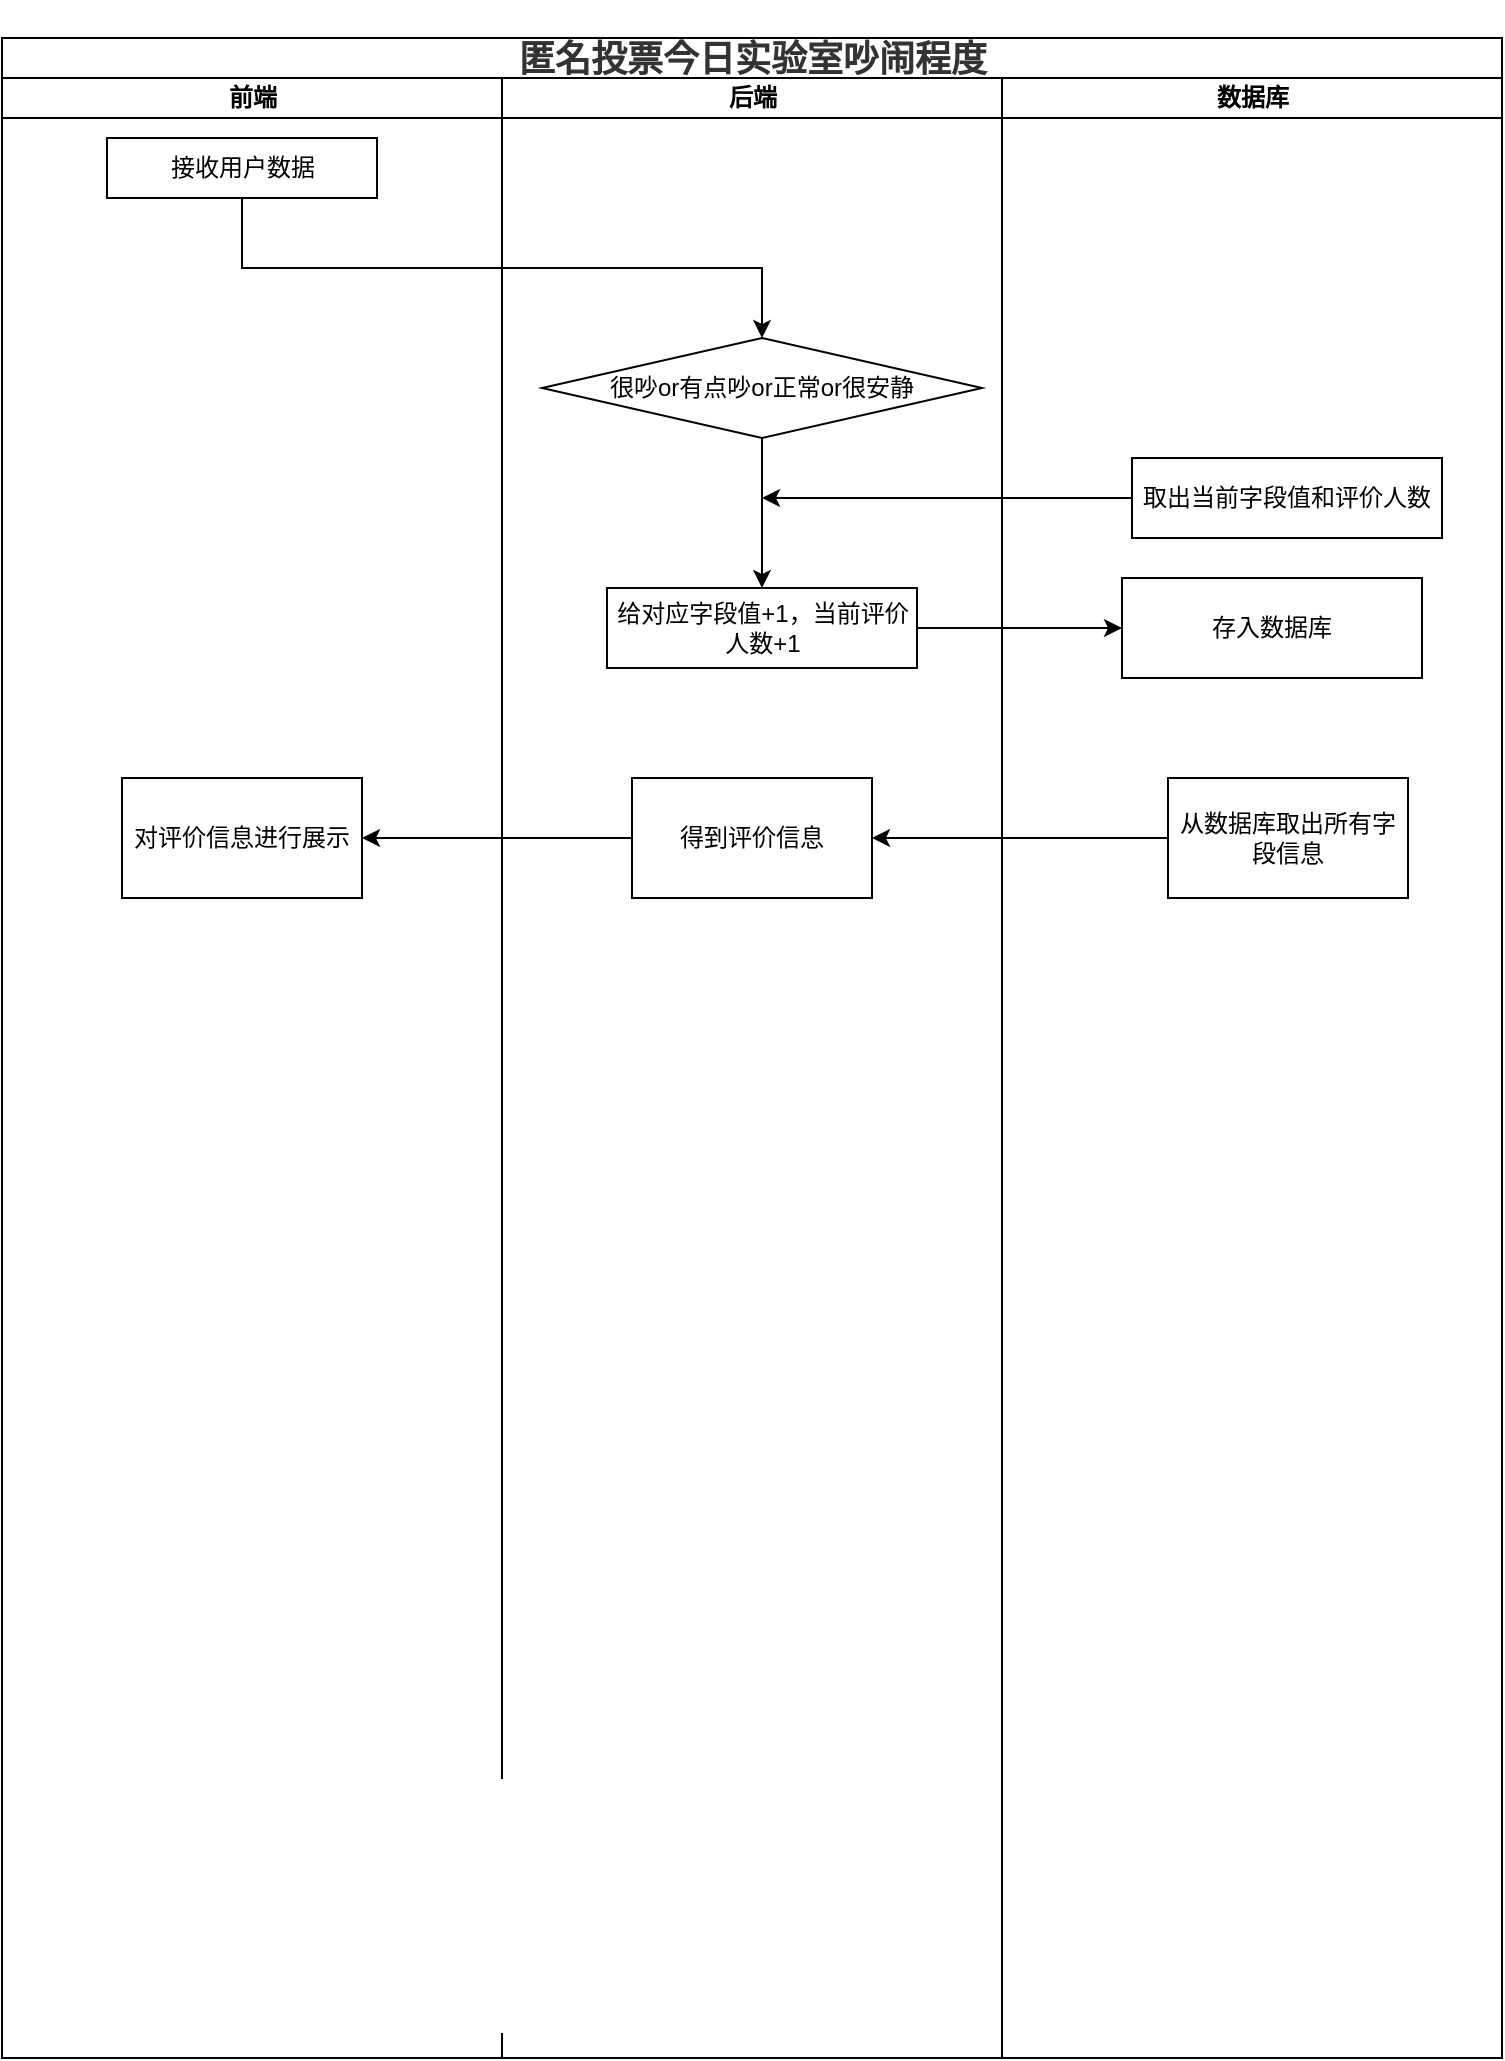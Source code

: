 <mxfile version="15.8.4" type="device"><diagram id="5EaRkabFz--hUtyBiqrp" name="第 1 页"><mxGraphModel dx="1038" dy="641" grid="1" gridSize="10" guides="1" tooltips="1" connect="1" arrows="1" fold="1" page="1" pageScale="1" pageWidth="827" pageHeight="1169" math="0" shadow="0"><root><mxCell id="0"/><mxCell id="1" parent="0"/><mxCell id="VgtPzmf6rai8Y5f51-h_-1" value="&lt;h3 class=&quot;md-end-block md-heading md-focus&quot; style=&quot;box-sizing: border-box ; font-size: 1.5em ; margin-top: 1rem ; margin-bottom: 1rem ; position: relative ; line-height: 1.43 ; cursor: text ; color: rgb(51 , 51 , 51) ; font-family: &amp;#34;open sans&amp;#34; , &amp;#34;clear sans&amp;#34; , &amp;#34;helvetica neue&amp;#34; , &amp;#34;helvetica&amp;#34; , &amp;#34;arial&amp;#34; , &amp;#34;segoe ui emoji&amp;#34; , sans-serif&quot;&gt;&lt;span class=&quot;md-plain md-expand&quot; style=&quot;box-sizing: border-box&quot;&gt;匿名投票今日实验室吵闹程度&lt;/span&gt;&lt;/h3&gt;" style="swimlane;html=1;childLayout=stackLayout;startSize=20;rounded=0;shadow=0;comic=0;labelBackgroundColor=none;strokeWidth=1;fontFamily=Verdana;fontSize=12;align=center;" vertex="1" parent="1"><mxGeometry x="30" y="80" width="750" height="1010" as="geometry"/></mxCell><mxCell id="VgtPzmf6rai8Y5f51-h_-2" value="前端" style="swimlane;html=1;startSize=20;" vertex="1" parent="VgtPzmf6rai8Y5f51-h_-1"><mxGeometry y="20" width="250" height="990" as="geometry"/></mxCell><mxCell id="VgtPzmf6rai8Y5f51-h_-3" value="接收用户数据" style="rounded=0;whiteSpace=wrap;html=1;" vertex="1" parent="VgtPzmf6rai8Y5f51-h_-2"><mxGeometry x="52.5" y="30" width="135" height="30" as="geometry"/></mxCell><mxCell id="VgtPzmf6rai8Y5f51-h_-33" value="对评价信息进行展示" style="rounded=0;whiteSpace=wrap;html=1;" vertex="1" parent="VgtPzmf6rai8Y5f51-h_-2"><mxGeometry x="60" y="350" width="120" height="60" as="geometry"/></mxCell><mxCell id="VgtPzmf6rai8Y5f51-h_-5" value="后端" style="swimlane;html=1;startSize=20;" vertex="1" parent="VgtPzmf6rai8Y5f51-h_-1"><mxGeometry x="250" y="20" width="250" height="990" as="geometry"/></mxCell><mxCell id="VgtPzmf6rai8Y5f51-h_-27" style="edgeStyle=orthogonalEdgeStyle;rounded=0;orthogonalLoop=1;jettySize=auto;html=1;exitX=0.5;exitY=1;exitDx=0;exitDy=0;" edge="1" parent="VgtPzmf6rai8Y5f51-h_-5" source="VgtPzmf6rai8Y5f51-h_-9" target="VgtPzmf6rai8Y5f51-h_-25"><mxGeometry relative="1" as="geometry"/></mxCell><mxCell id="VgtPzmf6rai8Y5f51-h_-9" value="很吵or有点吵or正常or很安静" style="rhombus;whiteSpace=wrap;html=1;" vertex="1" parent="VgtPzmf6rai8Y5f51-h_-5"><mxGeometry x="20" y="130" width="220" height="50" as="geometry"/></mxCell><mxCell id="VgtPzmf6rai8Y5f51-h_-25" value="给对应字段值+1，当前评价人数+1" style="rounded=0;whiteSpace=wrap;html=1;" vertex="1" parent="VgtPzmf6rai8Y5f51-h_-5"><mxGeometry x="52.5" y="255" width="155" height="40" as="geometry"/></mxCell><mxCell id="VgtPzmf6rai8Y5f51-h_-31" value="得到评价信息" style="rounded=0;whiteSpace=wrap;html=1;" vertex="1" parent="VgtPzmf6rai8Y5f51-h_-5"><mxGeometry x="65" y="350" width="120" height="60" as="geometry"/></mxCell><mxCell id="VgtPzmf6rai8Y5f51-h_-13" value="数据库" style="swimlane;html=1;startSize=20;" vertex="1" parent="VgtPzmf6rai8Y5f51-h_-1"><mxGeometry x="500" y="20" width="250" height="990" as="geometry"/></mxCell><mxCell id="VgtPzmf6rai8Y5f51-h_-26" value="取出当前字段值和评价人数" style="rounded=0;whiteSpace=wrap;html=1;" vertex="1" parent="VgtPzmf6rai8Y5f51-h_-13"><mxGeometry x="65" y="190" width="155" height="40" as="geometry"/></mxCell><mxCell id="VgtPzmf6rai8Y5f51-h_-30" value="从数据库取出所有字段信息" style="rounded=0;whiteSpace=wrap;html=1;" vertex="1" parent="VgtPzmf6rai8Y5f51-h_-13"><mxGeometry x="83" y="350" width="120" height="60" as="geometry"/></mxCell><mxCell id="VgtPzmf6rai8Y5f51-h_-18" style="edgeStyle=orthogonalEdgeStyle;rounded=0;orthogonalLoop=1;jettySize=auto;html=1;exitX=0.5;exitY=1;exitDx=0;exitDy=0;entryX=0.5;entryY=0;entryDx=0;entryDy=0;" edge="1" parent="VgtPzmf6rai8Y5f51-h_-1" source="VgtPzmf6rai8Y5f51-h_-3" target="VgtPzmf6rai8Y5f51-h_-9"><mxGeometry relative="1" as="geometry"/></mxCell><mxCell id="VgtPzmf6rai8Y5f51-h_-32" style="edgeStyle=orthogonalEdgeStyle;rounded=0;orthogonalLoop=1;jettySize=auto;html=1;exitX=0;exitY=0.5;exitDx=0;exitDy=0;entryX=1;entryY=0.5;entryDx=0;entryDy=0;" edge="1" parent="VgtPzmf6rai8Y5f51-h_-1" source="VgtPzmf6rai8Y5f51-h_-30" target="VgtPzmf6rai8Y5f51-h_-31"><mxGeometry relative="1" as="geometry"/></mxCell><mxCell id="VgtPzmf6rai8Y5f51-h_-34" style="edgeStyle=orthogonalEdgeStyle;rounded=0;orthogonalLoop=1;jettySize=auto;html=1;exitX=0;exitY=0.5;exitDx=0;exitDy=0;entryX=1;entryY=0.5;entryDx=0;entryDy=0;" edge="1" parent="VgtPzmf6rai8Y5f51-h_-1" source="VgtPzmf6rai8Y5f51-h_-31" target="VgtPzmf6rai8Y5f51-h_-33"><mxGeometry relative="1" as="geometry"/></mxCell><mxCell id="VgtPzmf6rai8Y5f51-h_-28" style="edgeStyle=orthogonalEdgeStyle;rounded=0;orthogonalLoop=1;jettySize=auto;html=1;exitX=0;exitY=0.5;exitDx=0;exitDy=0;" edge="1" parent="1" source="VgtPzmf6rai8Y5f51-h_-26"><mxGeometry relative="1" as="geometry"><mxPoint x="410" y="310" as="targetPoint"/></mxGeometry></mxCell><mxCell id="VgtPzmf6rai8Y5f51-h_-35" value="存入数据库" style="rounded=0;whiteSpace=wrap;html=1;" vertex="1" parent="1"><mxGeometry x="590" y="350" width="150" height="50" as="geometry"/></mxCell><mxCell id="VgtPzmf6rai8Y5f51-h_-36" value="" style="edgeStyle=orthogonalEdgeStyle;rounded=0;orthogonalLoop=1;jettySize=auto;html=1;" edge="1" parent="1" source="VgtPzmf6rai8Y5f51-h_-25" target="VgtPzmf6rai8Y5f51-h_-35"><mxGeometry relative="1" as="geometry"/></mxCell></root></mxGraphModel></diagram></mxfile>